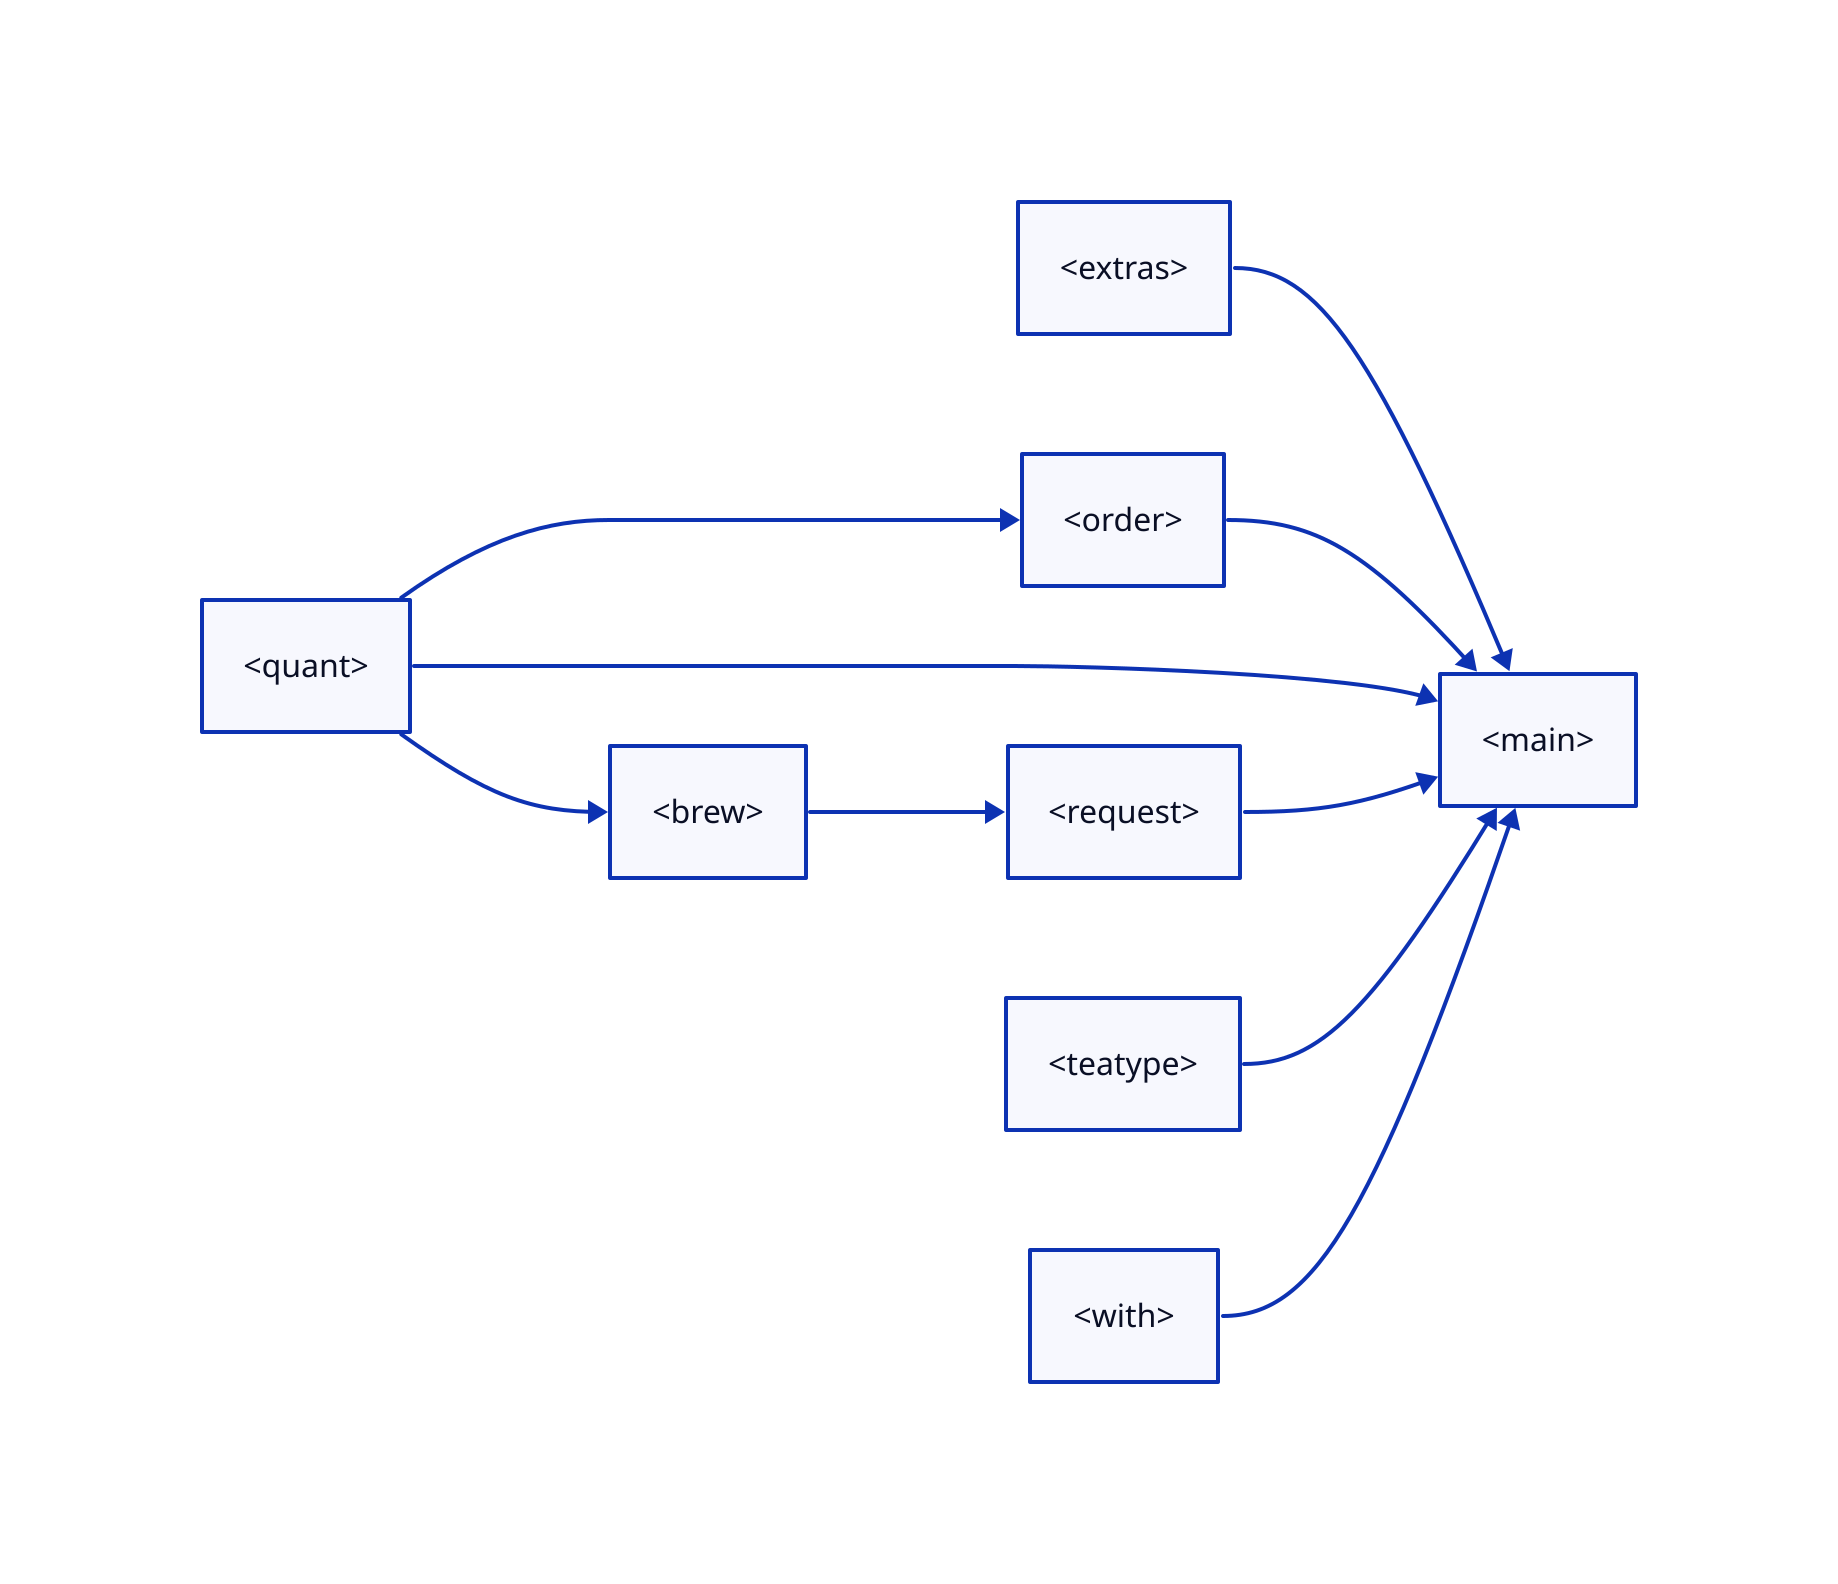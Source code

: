 direction: right

"<brew>" -> "<request>"
"<extras>" -> "<main>"
"<order>" -> "<main>"
"<quant>" -> "<brew>"
"<quant>" -> "<main>"
"<quant>" -> "<order>"
"<request>" -> "<main>"
"<teatype>" -> "<main>"
"<with>" -> "<main>"
